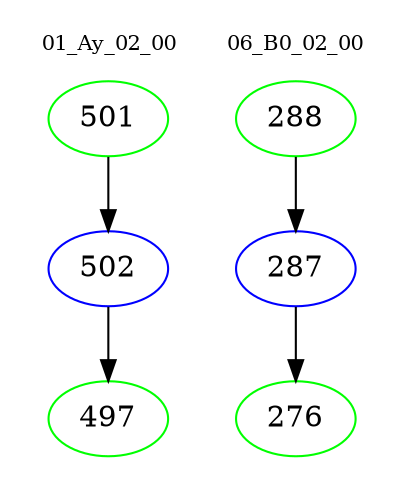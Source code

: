 digraph{
subgraph cluster_0 {
color = white
label = "01_Ay_02_00";
fontsize=10;
T0_501 [label="501", color="green"]
T0_501 -> T0_502 [color="black"]
T0_502 [label="502", color="blue"]
T0_502 -> T0_497 [color="black"]
T0_497 [label="497", color="green"]
}
subgraph cluster_1 {
color = white
label = "06_B0_02_00";
fontsize=10;
T1_288 [label="288", color="green"]
T1_288 -> T1_287 [color="black"]
T1_287 [label="287", color="blue"]
T1_287 -> T1_276 [color="black"]
T1_276 [label="276", color="green"]
}
}
